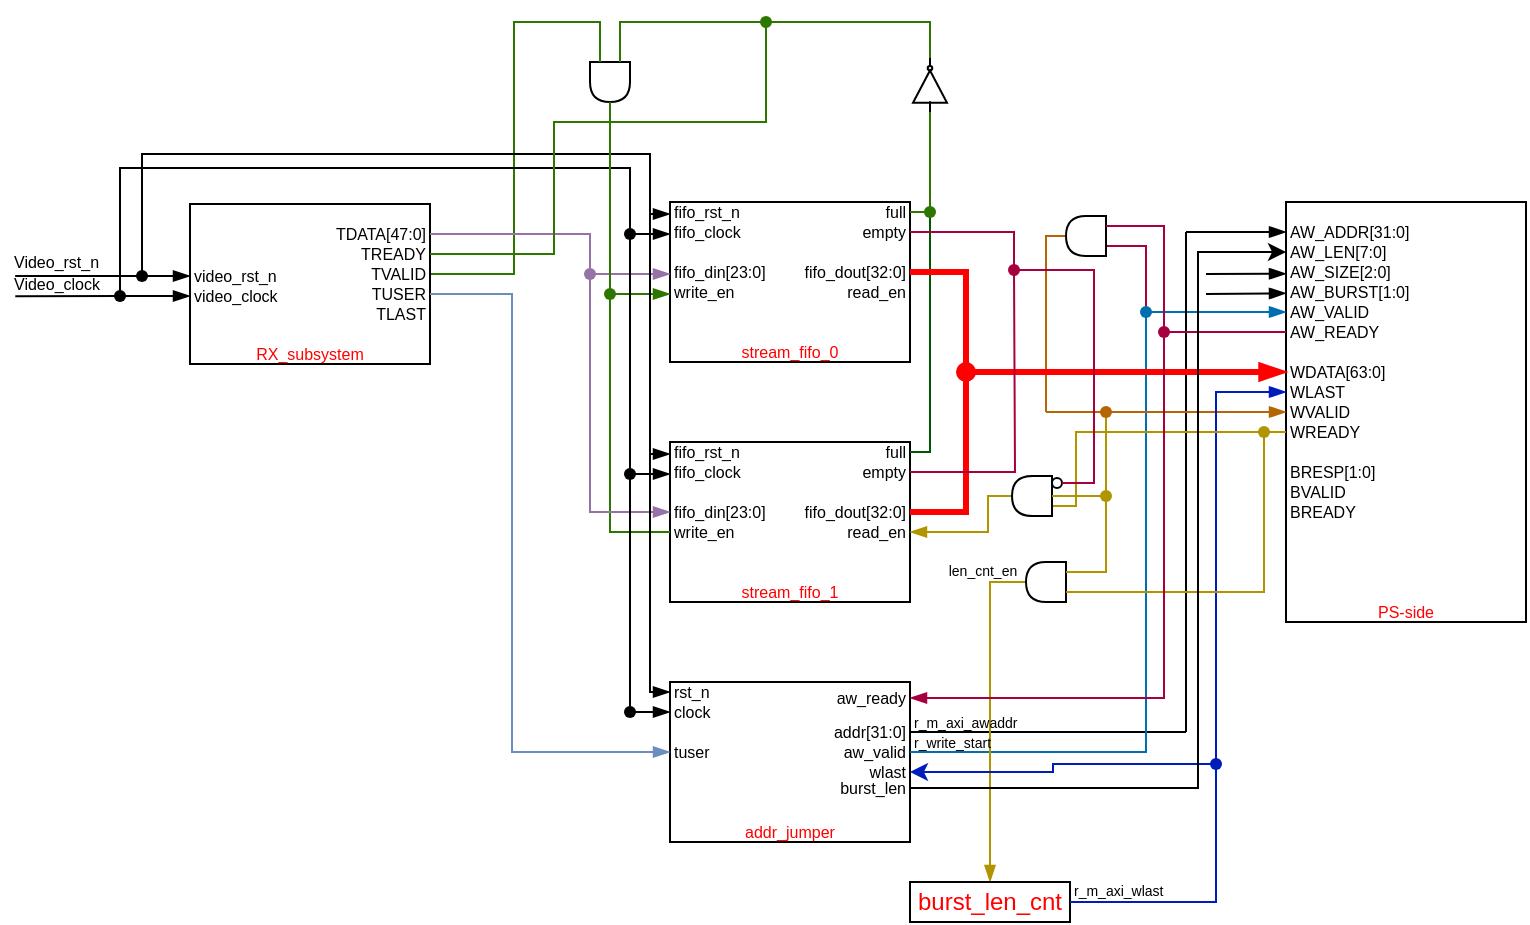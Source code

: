 <mxfile>
    <diagram name="Page-1" id="T_trgYmUdFwbFkKvSS2j">
        <mxGraphModel dx="503" dy="362" grid="1" gridSize="1" guides="1" tooltips="1" connect="1" arrows="1" fold="1" page="1" pageScale="1" pageWidth="1100" pageHeight="850" math="0" shadow="0">
            <root>
                <mxCell id="0"/>
                <mxCell id="1" parent="0"/>
                <mxCell id="fTM0DNvJYfySXZwp9rKw-4" value="" style="group;movable=1;resizable=1;rotatable=1;deletable=1;editable=1;locked=0;connectable=1;rounded=0;" parent="1" vertex="1" connectable="0">
                    <mxGeometry x="502" y="200" width="120" height="80" as="geometry"/>
                </mxCell>
                <mxCell id="fTM0DNvJYfySXZwp9rKw-5" value="" style="rounded=0;whiteSpace=wrap;html=1;points=[[0,0.25,0,0,0],[0,0.5,0,0,0],[0,0.75,0,0,0],[0.25,0,0,0,0],[0.25,1,0,0,0],[0.5,0,0,0,0],[0.5,1,0,0,0],[0.75,0,0,0,0],[0.75,1,0,0,0],[1,0,0,0,0],[1,0.25,0,0,0],[1,0.5,0,0,0],[1,0.75,0,0,0],[1,1,0,0,0]];movable=1;resizable=1;rotatable=1;deletable=1;editable=1;locked=0;connectable=1;" parent="fTM0DNvJYfySXZwp9rKw-4" vertex="1">
                    <mxGeometry width="120" height="80" as="geometry"/>
                </mxCell>
                <mxCell id="fTM0DNvJYfySXZwp9rKw-6" value="&lt;font style=&quot;font-size: 8px;&quot;&gt;fifo_din[23:0]&lt;/font&gt;" style="text;html=1;strokeColor=none;fillColor=none;align=left;verticalAlign=middle;whiteSpace=wrap;rounded=0;strokeWidth=0;fontSize=8;horizontal=1;movable=1;resizable=1;rotatable=1;deletable=1;editable=1;locked=0;connectable=1;" parent="fTM0DNvJYfySXZwp9rKw-4" vertex="1">
                    <mxGeometry y="30" width="60" height="10" as="geometry"/>
                </mxCell>
                <mxCell id="fTM0DNvJYfySXZwp9rKw-7" value="&lt;font style=&quot;font-size: 8px;&quot;&gt;write_en&lt;/font&gt;" style="text;html=1;strokeColor=none;fillColor=none;align=left;verticalAlign=middle;whiteSpace=wrap;rounded=0;strokeWidth=0;fontSize=8;horizontal=1;movable=1;resizable=1;rotatable=1;deletable=1;editable=1;locked=0;connectable=1;" parent="fTM0DNvJYfySXZwp9rKw-4" vertex="1">
                    <mxGeometry y="40" width="60" height="10" as="geometry"/>
                </mxCell>
                <mxCell id="fTM0DNvJYfySXZwp9rKw-8" value="&lt;font style=&quot;font-size: 8px;&quot;&gt;fifo_dout[32:0]&lt;/font&gt;" style="text;html=1;strokeColor=none;fillColor=none;align=right;verticalAlign=middle;whiteSpace=wrap;rounded=0;strokeWidth=0;fontSize=8;horizontal=1;movable=1;resizable=1;rotatable=1;deletable=1;editable=1;locked=0;connectable=1;" parent="fTM0DNvJYfySXZwp9rKw-4" vertex="1">
                    <mxGeometry x="60" y="30" width="60" height="10" as="geometry"/>
                </mxCell>
                <mxCell id="fTM0DNvJYfySXZwp9rKw-9" value="&lt;font style=&quot;font-size: 8px;&quot;&gt;full&lt;/font&gt;" style="text;html=1;strokeColor=none;fillColor=none;align=right;verticalAlign=middle;whiteSpace=wrap;rounded=0;strokeWidth=0;fontSize=8;horizontal=1;movable=1;resizable=1;rotatable=1;deletable=1;editable=1;locked=0;connectable=1;" parent="fTM0DNvJYfySXZwp9rKw-4" vertex="1">
                    <mxGeometry x="60" width="60" height="10" as="geometry"/>
                </mxCell>
                <mxCell id="fTM0DNvJYfySXZwp9rKw-10" value="&lt;font style=&quot;font-size: 8px;&quot;&gt;empty&lt;/font&gt;" style="text;html=1;strokeColor=none;fillColor=none;align=right;verticalAlign=middle;whiteSpace=wrap;rounded=0;strokeWidth=0;fontSize=8;horizontal=1;movable=1;resizable=1;rotatable=1;deletable=1;editable=1;locked=0;connectable=1;" parent="fTM0DNvJYfySXZwp9rKw-4" vertex="1">
                    <mxGeometry x="60" y="10" width="60" height="10" as="geometry"/>
                </mxCell>
                <mxCell id="fTM0DNvJYfySXZwp9rKw-11" value="&lt;font style=&quot;font-size: 8px;&quot;&gt;read_en&lt;/font&gt;" style="text;html=1;strokeColor=none;fillColor=none;align=right;verticalAlign=middle;whiteSpace=wrap;rounded=0;strokeWidth=0;fontSize=8;horizontal=1;movable=1;resizable=1;rotatable=1;deletable=1;editable=1;locked=0;connectable=1;" parent="fTM0DNvJYfySXZwp9rKw-4" vertex="1">
                    <mxGeometry x="60" y="40" width="60" height="10" as="geometry"/>
                </mxCell>
                <mxCell id="fTM0DNvJYfySXZwp9rKw-12" value="fifo_clock" style="text;html=1;strokeColor=none;fillColor=none;align=left;verticalAlign=middle;whiteSpace=wrap;rounded=0;strokeWidth=0;fontSize=8;horizontal=1;movable=1;resizable=1;rotatable=1;deletable=1;editable=1;locked=0;connectable=1;" parent="fTM0DNvJYfySXZwp9rKw-4" vertex="1">
                    <mxGeometry y="10" width="60" height="10" as="geometry"/>
                </mxCell>
                <mxCell id="fTM0DNvJYfySXZwp9rKw-13" value="fifo_rst_n" style="text;html=1;strokeColor=none;fillColor=none;align=left;verticalAlign=middle;whiteSpace=wrap;rounded=0;strokeWidth=0;fontSize=8;horizontal=1;movable=1;resizable=1;rotatable=1;deletable=1;editable=1;locked=0;connectable=1;" parent="fTM0DNvJYfySXZwp9rKw-4" vertex="1">
                    <mxGeometry width="60" height="10" as="geometry"/>
                </mxCell>
                <mxCell id="fTM0DNvJYfySXZwp9rKw-14" value="&lt;font color=&quot;#ff0000&quot;&gt;stream_fifo_0&lt;/font&gt;" style="text;html=1;strokeColor=none;fillColor=none;align=center;verticalAlign=middle;whiteSpace=wrap;rounded=0;fontSize=8;movable=1;resizable=1;rotatable=1;deletable=1;editable=1;locked=0;connectable=1;" parent="fTM0DNvJYfySXZwp9rKw-4" vertex="1">
                    <mxGeometry x="30" y="70" width="60" height="10" as="geometry"/>
                </mxCell>
                <mxCell id="fTM0DNvJYfySXZwp9rKw-15" value="" style="group;movable=1;resizable=1;rotatable=1;deletable=1;editable=1;locked=0;connectable=1;rounded=0;" parent="1" vertex="1" connectable="0">
                    <mxGeometry x="502" y="440" width="120" height="80" as="geometry"/>
                </mxCell>
                <mxCell id="fTM0DNvJYfySXZwp9rKw-16" value="" style="rounded=0;whiteSpace=wrap;html=1;movable=1;resizable=1;rotatable=1;deletable=1;editable=1;locked=0;connectable=1;" parent="fTM0DNvJYfySXZwp9rKw-15" vertex="1">
                    <mxGeometry width="120" height="80" as="geometry"/>
                </mxCell>
                <mxCell id="fTM0DNvJYfySXZwp9rKw-17" value="tuser" style="text;html=1;strokeColor=none;fillColor=none;align=left;verticalAlign=middle;whiteSpace=wrap;rounded=0;strokeWidth=0;fontSize=8;horizontal=1;movable=1;resizable=1;rotatable=1;deletable=1;editable=1;locked=0;connectable=1;" parent="fTM0DNvJYfySXZwp9rKw-15" vertex="1">
                    <mxGeometry y="30" width="60" height="10" as="geometry"/>
                </mxCell>
                <mxCell id="fTM0DNvJYfySXZwp9rKw-18" value="clock" style="text;html=1;strokeColor=none;fillColor=none;align=left;verticalAlign=middle;whiteSpace=wrap;rounded=0;strokeWidth=0;fontSize=8;horizontal=1;movable=1;resizable=1;rotatable=1;deletable=1;editable=1;locked=0;connectable=1;" parent="fTM0DNvJYfySXZwp9rKw-15" vertex="1">
                    <mxGeometry y="10" width="60" height="10" as="geometry"/>
                </mxCell>
                <mxCell id="fTM0DNvJYfySXZwp9rKw-19" value="rst_n" style="text;html=1;strokeColor=none;fillColor=none;align=left;verticalAlign=middle;whiteSpace=wrap;rounded=0;strokeWidth=0;fontSize=8;horizontal=1;movable=1;resizable=1;rotatable=1;deletable=1;editable=1;locked=0;connectable=1;" parent="fTM0DNvJYfySXZwp9rKw-15" vertex="1">
                    <mxGeometry width="60" height="10" as="geometry"/>
                </mxCell>
                <mxCell id="fTM0DNvJYfySXZwp9rKw-20" value="wlast" style="text;html=1;strokeColor=none;fillColor=none;align=right;verticalAlign=middle;whiteSpace=wrap;rounded=0;strokeWidth=0;fontSize=8;horizontal=1;movable=1;resizable=1;rotatable=1;deletable=1;editable=1;locked=0;connectable=1;" parent="fTM0DNvJYfySXZwp9rKw-15" vertex="1">
                    <mxGeometry x="60" y="40" width="60" height="10" as="geometry"/>
                </mxCell>
                <mxCell id="fTM0DNvJYfySXZwp9rKw-21" value="aw_valid" style="text;html=1;strokeColor=none;fillColor=none;align=right;verticalAlign=middle;whiteSpace=wrap;rounded=0;strokeWidth=0;fontSize=8;horizontal=1;movable=1;resizable=1;rotatable=1;deletable=1;editable=1;locked=0;connectable=1;" parent="fTM0DNvJYfySXZwp9rKw-15" vertex="1">
                    <mxGeometry x="60" y="30" width="60" height="10" as="geometry"/>
                </mxCell>
                <mxCell id="fTM0DNvJYfySXZwp9rKw-22" value="addr[31:0]" style="text;html=1;strokeColor=none;fillColor=none;align=right;verticalAlign=middle;whiteSpace=wrap;rounded=0;strokeWidth=0;fontSize=8;horizontal=1;movable=1;resizable=1;rotatable=1;deletable=1;editable=1;locked=0;connectable=1;" parent="fTM0DNvJYfySXZwp9rKw-15" vertex="1">
                    <mxGeometry x="60" y="20" width="60" height="10" as="geometry"/>
                </mxCell>
                <mxCell id="fTM0DNvJYfySXZwp9rKw-23" value="&lt;font color=&quot;#ff0000&quot;&gt;addr_jumper&lt;/font&gt;" style="text;html=1;strokeColor=none;fillColor=none;align=center;verticalAlign=middle;whiteSpace=wrap;rounded=0;fontSize=8;movable=1;resizable=1;rotatable=1;deletable=1;editable=1;locked=0;connectable=1;" parent="fTM0DNvJYfySXZwp9rKw-15" vertex="1">
                    <mxGeometry x="30" y="70" width="60" height="10" as="geometry"/>
                </mxCell>
                <mxCell id="38" value="aw_ready" style="text;html=1;strokeColor=none;fillColor=none;align=right;verticalAlign=middle;whiteSpace=wrap;rounded=0;strokeWidth=0;fontSize=8;horizontal=1;movable=1;resizable=1;rotatable=1;deletable=1;editable=1;locked=0;connectable=1;" parent="fTM0DNvJYfySXZwp9rKw-15" vertex="1">
                    <mxGeometry x="60" y="3" width="60" height="10" as="geometry"/>
                </mxCell>
                <mxCell id="58" value="burst_len" style="text;html=1;strokeColor=none;fillColor=none;align=right;verticalAlign=middle;whiteSpace=wrap;rounded=0;strokeWidth=0;fontSize=8;horizontal=1;movable=1;resizable=1;rotatable=1;deletable=1;editable=1;locked=0;connectable=1;" vertex="1" parent="fTM0DNvJYfySXZwp9rKw-15">
                    <mxGeometry x="60" y="48" width="60" height="10" as="geometry"/>
                </mxCell>
                <mxCell id="fTM0DNvJYfySXZwp9rKw-24" value="" style="group;movable=1;resizable=1;rotatable=1;deletable=1;editable=1;locked=0;connectable=1;rounded=0;" parent="1" vertex="1" connectable="0">
                    <mxGeometry x="502" y="320" width="120" height="80" as="geometry"/>
                </mxCell>
                <mxCell id="fTM0DNvJYfySXZwp9rKw-25" value="" style="rounded=0;whiteSpace=wrap;html=1;points=[[0,0.25,0,0,0],[0,0.5,0,0,0],[0,0.75,0,0,0],[0.25,0,0,0,0],[0.25,1,0,0,0],[0.5,0,0,0,0],[0.5,1,0,0,0],[0.75,0,0,0,0],[0.75,1,0,0,0],[1,0,0,0,0],[1,0.25,0,0,0],[1,0.5,0,0,0],[1,0.75,0,0,0],[1,1,0,0,0]];movable=1;resizable=1;rotatable=1;deletable=1;editable=1;locked=0;connectable=1;" parent="fTM0DNvJYfySXZwp9rKw-24" vertex="1">
                    <mxGeometry width="120" height="80" as="geometry"/>
                </mxCell>
                <mxCell id="fTM0DNvJYfySXZwp9rKw-26" value="&lt;font style=&quot;font-size: 8px;&quot;&gt;fifo_din[23:0]&lt;/font&gt;" style="text;html=1;strokeColor=none;fillColor=none;align=left;verticalAlign=middle;whiteSpace=wrap;rounded=0;strokeWidth=0;fontSize=8;horizontal=1;movable=1;resizable=1;rotatable=1;deletable=1;editable=1;locked=0;connectable=1;" parent="fTM0DNvJYfySXZwp9rKw-24" vertex="1">
                    <mxGeometry y="30" width="60" height="10" as="geometry"/>
                </mxCell>
                <mxCell id="fTM0DNvJYfySXZwp9rKw-27" value="&lt;font style=&quot;font-size: 8px;&quot;&gt;write_en&lt;/font&gt;" style="text;html=1;strokeColor=none;fillColor=none;align=left;verticalAlign=middle;whiteSpace=wrap;rounded=0;strokeWidth=0;fontSize=8;horizontal=1;movable=1;resizable=1;rotatable=1;deletable=1;editable=1;locked=0;connectable=1;" parent="fTM0DNvJYfySXZwp9rKw-24" vertex="1">
                    <mxGeometry y="40" width="60" height="10" as="geometry"/>
                </mxCell>
                <mxCell id="fTM0DNvJYfySXZwp9rKw-28" value="&lt;font style=&quot;font-size: 8px;&quot;&gt;fifo_dout[32:0]&lt;/font&gt;" style="text;html=1;strokeColor=none;fillColor=none;align=right;verticalAlign=middle;whiteSpace=wrap;rounded=0;strokeWidth=0;fontSize=8;horizontal=1;movable=1;resizable=1;rotatable=1;deletable=1;editable=1;locked=0;connectable=1;" parent="fTM0DNvJYfySXZwp9rKw-24" vertex="1">
                    <mxGeometry x="60" y="30" width="60" height="10" as="geometry"/>
                </mxCell>
                <mxCell id="fTM0DNvJYfySXZwp9rKw-29" value="&lt;font style=&quot;font-size: 8px;&quot;&gt;full&lt;/font&gt;" style="text;html=1;strokeColor=none;fillColor=none;align=right;verticalAlign=middle;whiteSpace=wrap;rounded=0;strokeWidth=0;fontSize=8;horizontal=1;movable=1;resizable=1;rotatable=1;deletable=1;editable=1;locked=0;connectable=1;" parent="fTM0DNvJYfySXZwp9rKw-24" vertex="1">
                    <mxGeometry x="60" width="60" height="10" as="geometry"/>
                </mxCell>
                <mxCell id="fTM0DNvJYfySXZwp9rKw-30" value="&lt;font style=&quot;font-size: 8px;&quot;&gt;empty&lt;/font&gt;" style="text;html=1;strokeColor=none;fillColor=none;align=right;verticalAlign=middle;whiteSpace=wrap;rounded=0;strokeWidth=0;fontSize=8;horizontal=1;movable=1;resizable=1;rotatable=1;deletable=1;editable=1;locked=0;connectable=1;" parent="fTM0DNvJYfySXZwp9rKw-24" vertex="1">
                    <mxGeometry x="60" y="10" width="60" height="10" as="geometry"/>
                </mxCell>
                <mxCell id="fTM0DNvJYfySXZwp9rKw-31" value="&lt;font style=&quot;font-size: 8px;&quot;&gt;read_en&lt;/font&gt;" style="text;html=1;strokeColor=none;fillColor=none;align=right;verticalAlign=middle;whiteSpace=wrap;rounded=0;strokeWidth=0;fontSize=8;horizontal=1;movable=1;resizable=1;rotatable=1;deletable=1;editable=1;locked=0;connectable=1;" parent="fTM0DNvJYfySXZwp9rKw-24" vertex="1">
                    <mxGeometry x="60" y="40" width="60" height="10" as="geometry"/>
                </mxCell>
                <mxCell id="fTM0DNvJYfySXZwp9rKw-32" value="fifo_clock" style="text;html=1;strokeColor=none;fillColor=none;align=left;verticalAlign=middle;whiteSpace=wrap;rounded=0;strokeWidth=0;fontSize=8;horizontal=1;movable=1;resizable=1;rotatable=1;deletable=1;editable=1;locked=0;connectable=1;" parent="fTM0DNvJYfySXZwp9rKw-24" vertex="1">
                    <mxGeometry y="10" width="60" height="10" as="geometry"/>
                </mxCell>
                <mxCell id="fTM0DNvJYfySXZwp9rKw-33" value="fifo_rst_n" style="text;html=1;strokeColor=none;fillColor=none;align=left;verticalAlign=middle;whiteSpace=wrap;rounded=0;strokeWidth=0;fontSize=8;horizontal=1;movable=1;resizable=1;rotatable=1;deletable=1;editable=1;locked=0;connectable=1;" parent="fTM0DNvJYfySXZwp9rKw-24" vertex="1">
                    <mxGeometry width="60" height="10" as="geometry"/>
                </mxCell>
                <mxCell id="fTM0DNvJYfySXZwp9rKw-34" value="&lt;font color=&quot;#ff0000&quot;&gt;stream_fifo_1&lt;/font&gt;" style="text;html=1;strokeColor=none;fillColor=none;align=center;verticalAlign=middle;whiteSpace=wrap;rounded=0;fontSize=8;movable=1;resizable=1;rotatable=1;deletable=1;editable=1;locked=0;connectable=1;" parent="fTM0DNvJYfySXZwp9rKw-24" vertex="1">
                    <mxGeometry x="30" y="70" width="60" height="10" as="geometry"/>
                </mxCell>
                <mxCell id="fTM0DNvJYfySXZwp9rKw-61" value="" style="endArrow=blockThin;html=1;rounded=0;endFill=1;movable=1;resizable=1;rotatable=1;deletable=1;editable=1;locked=0;connectable=1;jumpStyle=none;exitX=0.043;exitY=0.102;exitDx=0;exitDy=0;exitPerimeter=0;" parent="1" source="25" edge="1">
                    <mxGeometry width="50" height="50" relative="1" as="geometry">
                        <mxPoint x="162" y="237" as="sourcePoint"/>
                        <mxPoint x="262" y="237" as="targetPoint"/>
                    </mxGeometry>
                </mxCell>
                <mxCell id="fTM0DNvJYfySXZwp9rKw-62" value="" style="endArrow=blockThin;html=1;rounded=0;endFill=1;movable=1;resizable=1;rotatable=1;deletable=1;editable=1;locked=0;connectable=1;jumpStyle=none;" parent="1" source="fTM0DNvJYfySXZwp9rKw-103" edge="1">
                    <mxGeometry width="50" height="50" relative="1" as="geometry">
                        <mxPoint x="162" y="247" as="sourcePoint"/>
                        <mxPoint x="262" y="247" as="targetPoint"/>
                    </mxGeometry>
                </mxCell>
                <mxCell id="fTM0DNvJYfySXZwp9rKw-67" value="Video_rst_n" style="text;html=1;strokeColor=none;fillColor=none;align=left;verticalAlign=middle;whiteSpace=wrap;rounded=0;strokeWidth=0;fontSize=8;horizontal=1;movable=1;resizable=1;rotatable=1;deletable=1;editable=1;locked=0;connectable=1;container=0;" parent="1" vertex="1">
                    <mxGeometry x="172" y="225" width="60" height="10" as="geometry"/>
                </mxCell>
                <mxCell id="fTM0DNvJYfySXZwp9rKw-79" value="" style="endArrow=none;html=1;rounded=0;endFill=0;movable=1;resizable=1;rotatable=1;deletable=1;editable=1;locked=0;connectable=1;jumpStyle=none;startArrow=blockThin;startFill=1;" parent="1" edge="1">
                    <mxGeometry width="50" height="50" relative="1" as="geometry">
                        <mxPoint x="502" y="336" as="sourcePoint"/>
                        <mxPoint x="482" y="336" as="targetPoint"/>
                    </mxGeometry>
                </mxCell>
                <mxCell id="fTM0DNvJYfySXZwp9rKw-80" value="" style="endArrow=none;html=1;rounded=0;endFill=0;movable=1;resizable=1;rotatable=1;deletable=1;editable=1;locked=0;connectable=1;jumpStyle=none;startArrow=blockThin;startFill=1;" parent="1" edge="1">
                    <mxGeometry width="50" height="50" relative="1" as="geometry">
                        <mxPoint x="502" y="326" as="sourcePoint"/>
                        <mxPoint x="492" y="326" as="targetPoint"/>
                    </mxGeometry>
                </mxCell>
                <mxCell id="fTM0DNvJYfySXZwp9rKw-81" value="" style="endArrow=none;html=1;rounded=0;endFill=0;movable=1;resizable=1;rotatable=1;deletable=1;editable=1;locked=0;connectable=1;jumpStyle=none;startArrow=blockThin;startFill=1;" parent="1" edge="1">
                    <mxGeometry width="50" height="50" relative="1" as="geometry">
                        <mxPoint x="502" y="216" as="sourcePoint"/>
                        <mxPoint x="482" y="216" as="targetPoint"/>
                    </mxGeometry>
                </mxCell>
                <mxCell id="fTM0DNvJYfySXZwp9rKw-82" value="" style="endArrow=none;html=1;rounded=0;endFill=0;movable=1;resizable=1;rotatable=1;deletable=1;editable=1;locked=0;connectable=1;jumpStyle=none;startArrow=blockThin;startFill=1;" parent="1" edge="1">
                    <mxGeometry width="50" height="50" relative="1" as="geometry">
                        <mxPoint x="502" y="206" as="sourcePoint"/>
                        <mxPoint x="492" y="206" as="targetPoint"/>
                    </mxGeometry>
                </mxCell>
                <mxCell id="fTM0DNvJYfySXZwp9rKw-85" value="" style="endArrow=none;html=1;rounded=0;endFill=0;fillColor=#e1d5e7;strokeColor=#9673a6;startArrow=blockThin;startFill=1;movable=1;resizable=1;rotatable=1;deletable=1;editable=1;locked=0;connectable=1;jumpStyle=none;" parent="1" edge="1">
                    <mxGeometry width="50" height="50" relative="1" as="geometry">
                        <mxPoint x="502" y="236" as="sourcePoint"/>
                        <mxPoint x="462" y="236" as="targetPoint"/>
                    </mxGeometry>
                </mxCell>
                <mxCell id="fTM0DNvJYfySXZwp9rKw-99" value="" style="endArrow=none;html=1;rounded=0;endFill=0;fillColor=#60a917;strokeColor=#2D7600;movable=1;resizable=1;rotatable=1;deletable=1;editable=1;locked=0;connectable=1;jumpStyle=none;" parent="1" edge="1">
                    <mxGeometry width="50" height="50" relative="1" as="geometry">
                        <mxPoint x="632" y="205" as="sourcePoint"/>
                        <mxPoint x="622" y="205" as="targetPoint"/>
                    </mxGeometry>
                </mxCell>
                <mxCell id="fTM0DNvJYfySXZwp9rKw-101" value="" style="endArrow=none;html=1;rounded=0;endFill=0;fillColor=#60a917;strokeColor=#2D7600;startArrow=blockThin;startFill=1;movable=1;resizable=1;rotatable=1;deletable=1;editable=1;locked=0;connectable=1;jumpStyle=none;" parent="1" edge="1">
                    <mxGeometry width="50" height="50" relative="1" as="geometry">
                        <mxPoint x="502" y="246" as="sourcePoint"/>
                        <mxPoint x="472" y="246" as="targetPoint"/>
                    </mxGeometry>
                </mxCell>
                <mxCell id="fTM0DNvJYfySXZwp9rKw-106" value="" style="shape=waypoint;sketch=0;fillStyle=solid;size=6;pointerEvents=1;points=[];fillColor=none;resizable=1;rotatable=1;perimeter=centerPerimeter;snapToPoint=1;movable=1;deletable=1;editable=1;locked=0;connectable=1;" parent="1" vertex="1">
                    <mxGeometry x="472" y="206" width="20" height="20" as="geometry"/>
                </mxCell>
                <mxCell id="DFjxJVPFyk8L71EdaPLH-10" style="edgeStyle=orthogonalEdgeStyle;rounded=0;orthogonalLoop=1;jettySize=auto;html=1;endArrow=blockThin;endFill=1;entryX=0;entryY=0.5;entryDx=0;entryDy=0;movable=1;resizable=1;rotatable=1;deletable=1;editable=1;locked=0;connectable=1;jumpStyle=none;" parent="1" source="gBf5a1rEPs-FKC83FTHr-9" target="fTM0DNvJYfySXZwp9rKw-18" edge="1">
                    <mxGeometry relative="1" as="geometry">
                        <mxPoint x="482" y="455" as="targetPoint"/>
                        <Array as="points">
                            <mxPoint x="482" y="455"/>
                        </Array>
                    </mxGeometry>
                </mxCell>
                <mxCell id="fTM0DNvJYfySXZwp9rKw-108" value="" style="shape=waypoint;sketch=0;fillStyle=solid;size=6;pointerEvents=1;points=[];fillColor=none;resizable=1;rotatable=1;perimeter=centerPerimeter;snapToPoint=1;movable=1;deletable=1;editable=1;locked=0;connectable=1;" parent="1" vertex="1">
                    <mxGeometry x="472" y="326" width="20" height="20" as="geometry"/>
                </mxCell>
                <mxCell id="rp5CnQPVf0M-Nyt8Gne1-4" style="edgeStyle=orthogonalEdgeStyle;rounded=0;orthogonalLoop=1;jettySize=auto;html=1;entryX=1;entryY=0.5;entryDx=0;entryDy=0;endArrow=none;endFill=0;fillColor=#008a00;strokeColor=#005700;movable=1;resizable=1;rotatable=1;deletable=1;editable=1;locked=0;connectable=1;jumpStyle=none;" parent="1" source="fTM0DNvJYfySXZwp9rKw-109" target="fTM0DNvJYfySXZwp9rKw-29" edge="1">
                    <mxGeometry relative="1" as="geometry">
                        <mxPoint x="632" y="327.4" as="targetPoint"/>
                        <Array as="points">
                            <mxPoint x="632" y="325"/>
                        </Array>
                    </mxGeometry>
                </mxCell>
                <mxCell id="fTM0DNvJYfySXZwp9rKw-109" value="" style="shape=waypoint;sketch=0;fillStyle=solid;size=6;pointerEvents=1;points=[];fillColor=#60a917;resizable=1;rotatable=1;perimeter=centerPerimeter;snapToPoint=1;fontColor=#ffffff;strokeColor=#2D7600;movable=1;deletable=1;editable=1;locked=0;connectable=1;" parent="1" vertex="1">
                    <mxGeometry x="622" y="195" width="20" height="20" as="geometry"/>
                </mxCell>
                <mxCell id="DFjxJVPFyk8L71EdaPLH-17" style="edgeStyle=orthogonalEdgeStyle;rounded=0;orthogonalLoop=1;jettySize=auto;html=1;entryX=0;entryY=0.5;entryDx=0;entryDy=0;fillColor=#60a917;strokeColor=#2D7600;endArrow=none;endFill=0;movable=1;resizable=1;rotatable=1;deletable=1;editable=1;locked=0;connectable=1;jumpStyle=none;" parent="1" source="fTM0DNvJYfySXZwp9rKw-110" target="fTM0DNvJYfySXZwp9rKw-27" edge="1">
                    <mxGeometry relative="1" as="geometry">
                        <Array as="points">
                            <mxPoint x="472" y="365"/>
                        </Array>
                    </mxGeometry>
                </mxCell>
                <mxCell id="fTM0DNvJYfySXZwp9rKw-110" value="" style="shape=waypoint;sketch=0;fillStyle=solid;size=6;pointerEvents=1;points=[];fillColor=#60a917;resizable=1;rotatable=1;perimeter=centerPerimeter;snapToPoint=1;fontColor=#ffffff;strokeColor=#2D7600;movable=1;deletable=1;editable=1;locked=0;connectable=1;" parent="1" vertex="1">
                    <mxGeometry x="462" y="236" width="20" height="20" as="geometry"/>
                </mxCell>
                <mxCell id="DFjxJVPFyk8L71EdaPLH-19" style="edgeStyle=orthogonalEdgeStyle;rounded=0;orthogonalLoop=1;jettySize=auto;html=1;entryX=0;entryY=0.5;entryDx=0;entryDy=0;fillColor=#e1d5e7;strokeColor=#9673a6;endArrow=blockThin;endFill=1;movable=1;resizable=1;rotatable=1;deletable=1;editable=1;locked=0;connectable=1;jumpStyle=none;" parent="1" source="fTM0DNvJYfySXZwp9rKw-111" target="fTM0DNvJYfySXZwp9rKw-26" edge="1">
                    <mxGeometry relative="1" as="geometry">
                        <mxPoint x="463" y="351" as="targetPoint"/>
                        <Array as="points">
                            <mxPoint x="462" y="355"/>
                        </Array>
                    </mxGeometry>
                </mxCell>
                <mxCell id="fTM0DNvJYfySXZwp9rKw-111" value="" style="shape=waypoint;sketch=0;fillStyle=solid;size=6;pointerEvents=1;points=[];fillColor=#e1d5e7;resizable=1;rotatable=1;perimeter=centerPerimeter;snapToPoint=1;strokeColor=#9673a6;movable=1;deletable=1;editable=1;locked=0;connectable=1;" parent="1" vertex="1">
                    <mxGeometry x="452" y="226" width="20" height="20" as="geometry"/>
                </mxCell>
                <mxCell id="fTM0DNvJYfySXZwp9rKw-112" value="" style="group;movable=1;resizable=1;rotatable=1;deletable=1;editable=1;locked=0;connectable=1;" parent="1" vertex="1" connectable="0">
                    <mxGeometry x="810" y="200" width="120" height="210" as="geometry"/>
                </mxCell>
                <mxCell id="fTM0DNvJYfySXZwp9rKw-113" value="" style="rounded=0;whiteSpace=wrap;html=1;movable=1;resizable=1;rotatable=1;deletable=1;editable=1;locked=0;connectable=1;container=0;" parent="fTM0DNvJYfySXZwp9rKw-112" vertex="1">
                    <mxGeometry width="120" height="210" as="geometry"/>
                </mxCell>
                <mxCell id="fTM0DNvJYfySXZwp9rKw-114" value="&lt;font color=&quot;#ff0000&quot;&gt;PS-side&lt;/font&gt;" style="text;html=1;strokeColor=none;fillColor=none;align=center;verticalAlign=middle;whiteSpace=wrap;rounded=0;fontSize=8;movable=1;resizable=1;rotatable=1;deletable=1;editable=1;locked=0;connectable=1;container=0;" parent="fTM0DNvJYfySXZwp9rKw-112" vertex="1">
                    <mxGeometry x="30" y="200" width="60" height="10" as="geometry"/>
                </mxCell>
                <mxCell id="fTM0DNvJYfySXZwp9rKw-115" value="&lt;font style=&quot;font-size: 8px;&quot;&gt;AW_ADDR[31:0]&lt;/font&gt;" style="text;html=1;strokeColor=none;fillColor=none;align=left;verticalAlign=middle;whiteSpace=wrap;rounded=0;strokeWidth=0;fontSize=8;horizontal=1;movable=1;resizable=1;rotatable=1;deletable=1;editable=1;locked=0;connectable=1;container=0;" parent="fTM0DNvJYfySXZwp9rKw-112" vertex="1">
                    <mxGeometry y="10" width="60" height="10" as="geometry"/>
                </mxCell>
                <mxCell id="fTM0DNvJYfySXZwp9rKw-116" value="&lt;font style=&quot;font-size: 8px;&quot;&gt;AW_LEN[7:0]&lt;/font&gt;" style="text;html=1;strokeColor=none;fillColor=none;align=left;verticalAlign=middle;whiteSpace=wrap;rounded=0;strokeWidth=0;fontSize=8;horizontal=1;movable=1;resizable=1;rotatable=1;deletable=1;editable=1;locked=0;connectable=1;container=0;" parent="fTM0DNvJYfySXZwp9rKw-112" vertex="1">
                    <mxGeometry y="20" width="60" height="10" as="geometry"/>
                </mxCell>
                <mxCell id="fTM0DNvJYfySXZwp9rKw-117" value="&lt;font style=&quot;font-size: 8px;&quot;&gt;AW_SIZE[2:0]&lt;/font&gt;" style="text;html=1;strokeColor=none;fillColor=none;align=left;verticalAlign=middle;whiteSpace=wrap;rounded=0;strokeWidth=0;fontSize=8;horizontal=1;movable=1;resizable=1;rotatable=1;deletable=1;editable=1;locked=0;connectable=1;container=0;" parent="fTM0DNvJYfySXZwp9rKw-112" vertex="1">
                    <mxGeometry y="30" width="60" height="10" as="geometry"/>
                </mxCell>
                <mxCell id="fTM0DNvJYfySXZwp9rKw-118" value="&lt;font style=&quot;font-size: 8px;&quot;&gt;AW_BURST[1:0]&lt;/font&gt;" style="text;html=1;strokeColor=none;fillColor=none;align=left;verticalAlign=middle;whiteSpace=wrap;rounded=0;strokeWidth=0;fontSize=8;horizontal=1;movable=1;resizable=1;rotatable=1;deletable=1;editable=1;locked=0;connectable=1;container=0;" parent="fTM0DNvJYfySXZwp9rKw-112" vertex="1">
                    <mxGeometry y="40" width="60" height="10" as="geometry"/>
                </mxCell>
                <mxCell id="fTM0DNvJYfySXZwp9rKw-119" value="&lt;font style=&quot;font-size: 8px;&quot;&gt;AW_VALID&lt;/font&gt;" style="text;html=1;strokeColor=none;fillColor=none;align=left;verticalAlign=middle;whiteSpace=wrap;rounded=0;strokeWidth=0;fontSize=8;horizontal=1;movable=1;resizable=1;rotatable=1;deletable=1;editable=1;locked=0;connectable=1;container=0;" parent="fTM0DNvJYfySXZwp9rKw-112" vertex="1">
                    <mxGeometry y="50" width="60" height="10" as="geometry"/>
                </mxCell>
                <mxCell id="fTM0DNvJYfySXZwp9rKw-120" value="&lt;font style=&quot;font-size: 8px;&quot;&gt;AW_READY&lt;/font&gt;" style="text;html=1;strokeColor=none;fillColor=none;align=left;verticalAlign=middle;whiteSpace=wrap;rounded=0;strokeWidth=0;fontSize=8;horizontal=1;movable=1;resizable=1;rotatable=1;deletable=1;editable=1;locked=0;connectable=1;container=0;" parent="fTM0DNvJYfySXZwp9rKw-112" vertex="1">
                    <mxGeometry y="60" width="60" height="10" as="geometry"/>
                </mxCell>
                <mxCell id="fTM0DNvJYfySXZwp9rKw-121" value="&lt;font style=&quot;font-size: 8px;&quot;&gt;WDATA[63:0]&lt;/font&gt;" style="text;html=1;strokeColor=none;fillColor=none;align=left;verticalAlign=middle;whiteSpace=wrap;rounded=0;strokeWidth=0;fontSize=8;horizontal=1;movable=1;resizable=1;rotatable=1;deletable=1;editable=1;locked=0;connectable=1;container=0;" parent="fTM0DNvJYfySXZwp9rKw-112" vertex="1">
                    <mxGeometry y="80" width="60" height="10" as="geometry"/>
                </mxCell>
                <mxCell id="fTM0DNvJYfySXZwp9rKw-122" value="&lt;font style=&quot;font-size: 8px;&quot;&gt;WLAST&lt;/font&gt;" style="text;html=1;strokeColor=none;fillColor=none;align=left;verticalAlign=middle;whiteSpace=wrap;rounded=0;strokeWidth=0;fontSize=8;horizontal=1;movable=1;resizable=1;rotatable=1;deletable=1;editable=1;locked=0;connectable=1;container=0;" parent="fTM0DNvJYfySXZwp9rKw-112" vertex="1">
                    <mxGeometry y="90" width="60" height="10" as="geometry"/>
                </mxCell>
                <mxCell id="fTM0DNvJYfySXZwp9rKw-123" value="&lt;font style=&quot;font-size: 8px;&quot;&gt;WVALID&lt;/font&gt;" style="text;html=1;strokeColor=none;fillColor=none;align=left;verticalAlign=middle;whiteSpace=wrap;rounded=0;strokeWidth=0;fontSize=8;horizontal=1;movable=1;resizable=1;rotatable=1;deletable=1;editable=1;locked=0;connectable=1;container=0;" parent="fTM0DNvJYfySXZwp9rKw-112" vertex="1">
                    <mxGeometry y="100" width="60" height="10" as="geometry"/>
                </mxCell>
                <mxCell id="fTM0DNvJYfySXZwp9rKw-124" value="&lt;font style=&quot;font-size: 8px;&quot;&gt;WREADY&lt;/font&gt;" style="text;html=1;strokeColor=none;fillColor=none;align=left;verticalAlign=middle;whiteSpace=wrap;rounded=0;strokeWidth=0;fontSize=8;horizontal=1;movable=1;resizable=1;rotatable=1;deletable=1;editable=1;locked=0;connectable=1;container=0;" parent="fTM0DNvJYfySXZwp9rKw-112" vertex="1">
                    <mxGeometry y="110" width="60" height="10" as="geometry"/>
                </mxCell>
                <mxCell id="fTM0DNvJYfySXZwp9rKw-125" value="&lt;font style=&quot;font-size: 8px;&quot;&gt;BRESP[1:0]&lt;/font&gt;" style="text;html=1;strokeColor=none;fillColor=none;align=left;verticalAlign=middle;whiteSpace=wrap;rounded=0;strokeWidth=0;fontSize=8;horizontal=1;movable=1;resizable=1;rotatable=1;deletable=1;editable=1;locked=0;connectable=1;container=0;" parent="fTM0DNvJYfySXZwp9rKw-112" vertex="1">
                    <mxGeometry y="130" width="60" height="10" as="geometry"/>
                </mxCell>
                <mxCell id="fTM0DNvJYfySXZwp9rKw-126" value="&lt;font style=&quot;font-size: 8px;&quot;&gt;BVALID&lt;/font&gt;" style="text;html=1;strokeColor=none;fillColor=none;align=left;verticalAlign=middle;whiteSpace=wrap;rounded=0;strokeWidth=0;fontSize=8;horizontal=1;movable=1;resizable=1;rotatable=1;deletable=1;editable=1;locked=0;connectable=1;container=0;" parent="fTM0DNvJYfySXZwp9rKw-112" vertex="1">
                    <mxGeometry y="140" width="60" height="10" as="geometry"/>
                </mxCell>
                <mxCell id="fTM0DNvJYfySXZwp9rKw-127" value="&lt;font style=&quot;font-size: 8px;&quot;&gt;BREADY&lt;/font&gt;" style="text;html=1;strokeColor=none;fillColor=none;align=left;verticalAlign=middle;whiteSpace=wrap;rounded=0;strokeWidth=0;fontSize=8;horizontal=1;movable=1;resizable=1;rotatable=1;deletable=1;editable=1;locked=0;connectable=1;container=0;" parent="fTM0DNvJYfySXZwp9rKw-112" vertex="1">
                    <mxGeometry y="150" width="60" height="10" as="geometry"/>
                </mxCell>
                <mxCell id="fTM0DNvJYfySXZwp9rKw-128" value="" style="endArrow=none;html=1;rounded=0;endFill=0;movable=1;resizable=1;rotatable=1;deletable=1;editable=1;locked=0;connectable=1;jumpStyle=none;" parent="1" edge="1">
                    <mxGeometry width="50" height="50" relative="1" as="geometry">
                        <mxPoint x="760" y="465" as="sourcePoint"/>
                        <mxPoint x="622" y="465" as="targetPoint"/>
                    </mxGeometry>
                </mxCell>
                <mxCell id="fTM0DNvJYfySXZwp9rKw-129" value="" style="endArrow=blockThin;html=1;rounded=0;endFill=1;movable=1;resizable=1;rotatable=1;deletable=1;editable=1;locked=0;connectable=1;jumpStyle=none;" parent="1" edge="1">
                    <mxGeometry width="50" height="50" relative="1" as="geometry">
                        <mxPoint x="760" y="215" as="sourcePoint"/>
                        <mxPoint x="810" y="215" as="targetPoint"/>
                    </mxGeometry>
                </mxCell>
                <mxCell id="fTM0DNvJYfySXZwp9rKw-131" value="" style="endArrow=blockThin;html=1;rounded=0;endFill=1;movable=1;resizable=1;rotatable=1;deletable=1;editable=1;locked=0;connectable=1;jumpStyle=none;" parent="1" edge="1">
                    <mxGeometry width="50" height="50" relative="1" as="geometry">
                        <mxPoint x="770" y="236" as="sourcePoint"/>
                        <mxPoint x="810" y="235.84" as="targetPoint"/>
                    </mxGeometry>
                </mxCell>
                <mxCell id="fTM0DNvJYfySXZwp9rKw-132" value="" style="endArrow=blockThin;html=1;rounded=0;endFill=1;movable=1;resizable=1;rotatable=1;deletable=1;editable=1;locked=0;connectable=1;jumpStyle=none;" parent="1" edge="1">
                    <mxGeometry width="50" height="50" relative="1" as="geometry">
                        <mxPoint x="770" y="246" as="sourcePoint"/>
                        <mxPoint x="810" y="245.68" as="targetPoint"/>
                    </mxGeometry>
                </mxCell>
                <mxCell id="fTM0DNvJYfySXZwp9rKw-135" value="" style="endArrow=none;html=1;rounded=0;endFill=0;movable=1;resizable=1;rotatable=1;deletable=1;editable=1;locked=0;connectable=1;fillColor=#1ba1e2;strokeColor=#006EAF;startArrow=blockThin;startFill=1;jumpStyle=none;" parent="1" edge="1">
                    <mxGeometry width="50" height="50" relative="1" as="geometry">
                        <mxPoint x="810" y="255" as="sourcePoint"/>
                        <mxPoint x="740" y="255" as="targetPoint"/>
                    </mxGeometry>
                </mxCell>
                <mxCell id="fTM0DNvJYfySXZwp9rKw-136" value="" style="group;movable=1;resizable=1;rotatable=1;deletable=1;editable=1;locked=0;connectable=1;" parent="1" vertex="1" connectable="0">
                    <mxGeometry x="462" y="125" width="20" height="25" as="geometry"/>
                </mxCell>
                <mxCell id="fTM0DNvJYfySXZwp9rKw-137" value="" style="shape=delay;whiteSpace=wrap;html=1;rotation=90;rounded=0;movable=1;resizable=1;rotatable=1;deletable=1;editable=1;locked=0;connectable=1;" parent="fTM0DNvJYfySXZwp9rKw-136" vertex="1">
                    <mxGeometry y="5" width="20" height="20" as="geometry"/>
                </mxCell>
                <mxCell id="fTM0DNvJYfySXZwp9rKw-204" style="edgeStyle=orthogonalEdgeStyle;rounded=0;orthogonalLoop=1;jettySize=auto;html=1;endArrow=none;endFill=0;fillColor=#fad7ac;strokeColor=#b46504;movable=1;resizable=1;rotatable=1;deletable=1;editable=1;locked=0;connectable=1;jumpStyle=none;" parent="1" edge="1">
                    <mxGeometry relative="1" as="geometry">
                        <mxPoint x="690" y="245" as="sourcePoint"/>
                        <mxPoint x="690" y="305" as="targetPoint"/>
                    </mxGeometry>
                </mxCell>
                <mxCell id="rp5CnQPVf0M-Nyt8Gne1-7" style="edgeStyle=orthogonalEdgeStyle;rounded=0;orthogonalLoop=1;jettySize=auto;html=1;entryX=1;entryY=0.5;entryDx=0;entryDy=0;endArrow=none;endFill=0;fillColor=#fad7ac;strokeColor=#b46504;movable=1;resizable=1;rotatable=1;deletable=1;editable=1;locked=0;connectable=1;jumpStyle=none;" parent="1" target="fTM0DNvJYfySXZwp9rKw-167" edge="1">
                    <mxGeometry relative="1" as="geometry">
                        <Array as="points">
                            <mxPoint x="690" y="217"/>
                        </Array>
                        <mxPoint x="690" y="245" as="sourcePoint"/>
                    </mxGeometry>
                </mxCell>
                <mxCell id="fTM0DNvJYfySXZwp9rKw-193" style="edgeStyle=orthogonalEdgeStyle;rounded=0;orthogonalLoop=1;jettySize=auto;html=1;entryX=1;entryY=0.5;entryDx=0;entryDy=0;fillColor=#1ba1e2;strokeColor=#006EAF;endArrow=none;endFill=0;movable=1;resizable=1;rotatable=1;deletable=1;editable=1;locked=0;connectable=1;jumpStyle=none;" parent="1" source="fTM0DNvJYfySXZwp9rKw-154" target="fTM0DNvJYfySXZwp9rKw-21" edge="1">
                    <mxGeometry relative="1" as="geometry">
                        <mxPoint x="734" y="463" as="targetPoint"/>
                        <Array as="points">
                            <mxPoint x="740" y="475"/>
                        </Array>
                    </mxGeometry>
                </mxCell>
                <mxCell id="fTM0DNvJYfySXZwp9rKw-194" style="edgeStyle=orthogonalEdgeStyle;rounded=0;orthogonalLoop=1;jettySize=auto;html=1;endArrow=none;endFill=0;entryX=0;entryY=0.25;entryDx=0;entryDy=0;fillColor=#d80073;strokeColor=#A50040;movable=1;resizable=1;rotatable=1;deletable=1;editable=1;locked=0;connectable=1;jumpStyle=none;" parent="1" source="fTM0DNvJYfySXZwp9rKw-154" target="fTM0DNvJYfySXZwp9rKw-167" edge="1">
                    <mxGeometry relative="1" as="geometry">
                        <mxPoint x="736" y="234" as="targetPoint"/>
                        <Array as="points">
                            <mxPoint x="740" y="222"/>
                        </Array>
                    </mxGeometry>
                </mxCell>
                <mxCell id="fTM0DNvJYfySXZwp9rKw-154" value="" style="shape=waypoint;sketch=0;fillStyle=solid;size=6;pointerEvents=1;points=[];fillColor=#1ba1e2;resizable=1;rotatable=1;perimeter=centerPerimeter;snapToPoint=1;movable=1;deletable=1;editable=1;locked=0;connectable=1;fontColor=#ffffff;strokeColor=#006EAF;" parent="1" vertex="1">
                    <mxGeometry x="730" y="245" width="20" height="20" as="geometry"/>
                </mxCell>
                <mxCell id="fTM0DNvJYfySXZwp9rKw-161" value="" style="endArrow=none;html=1;rounded=0;endFill=0;movable=1;resizable=1;rotatable=1;deletable=1;editable=1;locked=0;connectable=1;jumpStyle=none;" parent="1" edge="1">
                    <mxGeometry width="50" height="50" relative="1" as="geometry">
                        <mxPoint x="760" y="215" as="sourcePoint"/>
                        <mxPoint x="760" y="465" as="targetPoint"/>
                    </mxGeometry>
                </mxCell>
                <mxCell id="fTM0DNvJYfySXZwp9rKw-199" style="edgeStyle=orthogonalEdgeStyle;rounded=0;orthogonalLoop=1;jettySize=auto;html=1;entryX=0;entryY=0.5;entryDx=0;entryDy=0;fillColor=#fad7ac;strokeColor=#b46504;endArrow=blockThin;endFill=1;movable=1;resizable=1;rotatable=1;deletable=1;editable=1;locked=0;connectable=1;jumpStyle=none;" parent="1" source="fTM0DNvJYfySXZwp9rKw-201" target="fTM0DNvJYfySXZwp9rKw-123" edge="1">
                    <mxGeometry relative="1" as="geometry"/>
                </mxCell>
                <mxCell id="fTM0DNvJYfySXZwp9rKw-203" style="edgeStyle=orthogonalEdgeStyle;rounded=0;orthogonalLoop=1;jettySize=auto;html=1;fillColor=#fad7ac;strokeColor=#b46504;endArrow=none;endFill=0;movable=1;resizable=1;rotatable=1;deletable=1;editable=1;locked=0;connectable=1;jumpStyle=none;" parent="1" target="fTM0DNvJYfySXZwp9rKw-201" edge="1">
                    <mxGeometry relative="1" as="geometry">
                        <mxPoint x="690" y="305" as="sourcePoint"/>
                    </mxGeometry>
                </mxCell>
                <mxCell id="DFjxJVPFyk8L71EdaPLH-1" style="edgeStyle=orthogonalEdgeStyle;rounded=0;orthogonalLoop=1;jettySize=auto;html=1;entryX=0;entryY=0.5;entryDx=0;entryDy=0;endArrow=blockThin;endFill=1;strokeColor=#FF0000;strokeWidth=3;movable=1;resizable=1;rotatable=1;deletable=1;editable=1;locked=0;connectable=1;jumpStyle=none;" parent="1" source="fTM0DNvJYfySXZwp9rKw-164" target="fTM0DNvJYfySXZwp9rKw-121" edge="1">
                    <mxGeometry relative="1" as="geometry"/>
                </mxCell>
                <mxCell id="DFjxJVPFyk8L71EdaPLH-4" style="edgeStyle=orthogonalEdgeStyle;rounded=0;orthogonalLoop=1;jettySize=auto;html=1;entryX=1;entryY=0.5;entryDx=0;entryDy=0;endArrow=none;endFill=0;strokeColor=#FF0000;strokeWidth=3;movable=1;resizable=1;rotatable=1;deletable=1;editable=1;locked=0;connectable=1;jumpStyle=none;" parent="1" target="fTM0DNvJYfySXZwp9rKw-28" edge="1">
                    <mxGeometry relative="1" as="geometry">
                        <mxPoint x="652" y="285" as="sourcePoint"/>
                        <mxPoint x="624" y="355" as="targetPoint"/>
                        <Array as="points">
                            <mxPoint x="650" y="285"/>
                            <mxPoint x="650" y="355"/>
                        </Array>
                    </mxGeometry>
                </mxCell>
                <mxCell id="DFjxJVPFyk8L71EdaPLH-5" style="edgeStyle=orthogonalEdgeStyle;rounded=0;orthogonalLoop=1;jettySize=auto;html=1;entryX=1;entryY=0.5;entryDx=0;entryDy=0;endArrow=none;endFill=0;strokeColor=#FF0000;strokeWidth=3;movable=1;resizable=1;rotatable=1;deletable=1;editable=1;locked=0;connectable=1;jumpStyle=none;" parent="1" source="fTM0DNvJYfySXZwp9rKw-164" target="fTM0DNvJYfySXZwp9rKw-8" edge="1">
                    <mxGeometry relative="1" as="geometry">
                        <Array as="points">
                            <mxPoint x="650" y="235"/>
                        </Array>
                    </mxGeometry>
                </mxCell>
                <mxCell id="fTM0DNvJYfySXZwp9rKw-164" value="" style="shape=waypoint;sketch=0;fillStyle=solid;size=6;pointerEvents=1;points=[];fillColor=#FF3333;resizable=1;rotatable=1;perimeter=centerPerimeter;snapToPoint=1;movable=1;deletable=1;editable=1;locked=0;connectable=1;fontColor=#ffffff;strokeColor=#ff0000;strokeWidth=3;" parent="1" vertex="1">
                    <mxGeometry x="640" y="275" width="20" height="20" as="geometry"/>
                </mxCell>
                <mxCell id="fTM0DNvJYfySXZwp9rKw-165" value="" style="group;movable=1;resizable=1;rotatable=1;deletable=1;editable=1;locked=0;connectable=1;" parent="1" vertex="1" connectable="0">
                    <mxGeometry x="700" y="207" width="25" height="20" as="geometry"/>
                </mxCell>
                <mxCell id="fTM0DNvJYfySXZwp9rKw-167" value="" style="shape=delay;whiteSpace=wrap;html=1;rotation=-180;rounded=0;movable=1;resizable=1;rotatable=1;deletable=1;editable=1;locked=0;connectable=1;container=0;" parent="fTM0DNvJYfySXZwp9rKw-165" vertex="1">
                    <mxGeometry width="20" height="20" as="geometry"/>
                </mxCell>
                <mxCell id="fTM0DNvJYfySXZwp9rKw-198" style="edgeStyle=orthogonalEdgeStyle;rounded=0;orthogonalLoop=1;jettySize=auto;html=1;exitDx=0;exitDy=0;endArrow=none;endFill=0;entryX=0;entryY=0.5;entryDx=0;entryDy=0;fillColor=#e3c800;strokeColor=#B09500;movable=1;resizable=1;rotatable=1;deletable=1;editable=1;locked=0;connectable=1;jumpStyle=none;startArrow=none;" parent="1" source="3" target="fTM0DNvJYfySXZwp9rKw-124" edge="1">
                    <mxGeometry relative="1" as="geometry">
                        <mxPoint x="796" y="316.437" as="targetPoint"/>
                        <Array as="points">
                            <mxPoint x="799" y="395"/>
                            <mxPoint x="799" y="315"/>
                        </Array>
                    </mxGeometry>
                </mxCell>
                <mxCell id="fTM0DNvJYfySXZwp9rKw-200" style="edgeStyle=orthogonalEdgeStyle;rounded=0;orthogonalLoop=1;jettySize=auto;html=1;exitDx=0;exitDy=0;endArrow=none;endFill=0;entryX=0.486;entryY=1.029;entryDx=0;entryDy=0;entryPerimeter=0;fillColor=#e3c800;strokeColor=#B09500;movable=1;resizable=1;rotatable=1;deletable=1;editable=1;locked=0;connectable=1;jumpStyle=none;startArrow=none;" parent="1" source="52" target="fTM0DNvJYfySXZwp9rKw-201" edge="1">
                    <mxGeometry relative="1" as="geometry">
                        <mxPoint x="720" y="305" as="targetPoint"/>
                    </mxGeometry>
                </mxCell>
                <mxCell id="DFjxJVPFyk8L71EdaPLH-15" style="edgeStyle=orthogonalEdgeStyle;rounded=0;orthogonalLoop=1;jettySize=auto;html=1;entryX=0.5;entryY=0;entryDx=0;entryDy=0;fillColor=#e3c800;strokeColor=#B09500;movable=1;resizable=1;rotatable=1;deletable=1;editable=1;locked=0;connectable=1;jumpStyle=none;endArrow=blockThin;endFill=1;" parent="1" source="fTM0DNvJYfySXZwp9rKw-168" target="fTM0DNvJYfySXZwp9rKw-174" edge="1">
                    <mxGeometry relative="1" as="geometry">
                        <Array as="points">
                            <mxPoint x="662" y="390"/>
                        </Array>
                    </mxGeometry>
                </mxCell>
                <mxCell id="fTM0DNvJYfySXZwp9rKw-168" value="" style="shape=delay;whiteSpace=wrap;html=1;rotation=-180;rounded=0;movable=1;resizable=1;rotatable=1;deletable=1;editable=1;locked=0;connectable=1;container=0;" parent="1" vertex="1">
                    <mxGeometry x="680" y="380" width="20" height="20" as="geometry"/>
                </mxCell>
                <mxCell id="fTM0DNvJYfySXZwp9rKw-196" style="edgeStyle=orthogonalEdgeStyle;rounded=0;orthogonalLoop=1;jettySize=auto;html=1;entryX=0;entryY=0.5;entryDx=0;entryDy=0;fillColor=#0050ef;strokeColor=#001DBC;endArrow=blockThin;endFill=1;movable=1;resizable=1;rotatable=1;deletable=1;editable=1;locked=0;connectable=1;jumpStyle=none;" parent="1" source="gBf5a1rEPs-FKC83FTHr-3" target="fTM0DNvJYfySXZwp9rKw-122" edge="1">
                    <mxGeometry relative="1" as="geometry">
                        <Array as="points">
                            <mxPoint x="775" y="295"/>
                        </Array>
                    </mxGeometry>
                </mxCell>
                <mxCell id="fTM0DNvJYfySXZwp9rKw-174" value="&lt;font color=&quot;#ff0000&quot;&gt;burst_len_cnt&lt;/font&gt;" style="rounded=0;whiteSpace=wrap;html=1;movable=1;resizable=1;rotatable=1;deletable=1;editable=1;locked=0;connectable=1;" parent="1" vertex="1">
                    <mxGeometry x="622" y="540" width="80" height="20" as="geometry"/>
                </mxCell>
                <mxCell id="fTM0DNvJYfySXZwp9rKw-195" style="edgeStyle=orthogonalEdgeStyle;orthogonalLoop=1;jettySize=auto;html=1;entryX=0;entryY=0.5;entryDx=0;entryDy=0;fillColor=#d80073;strokeColor=#A50040;endArrow=none;endFill=0;rounded=0;movable=1;resizable=1;rotatable=1;deletable=1;editable=1;locked=0;connectable=1;jumpStyle=none;exitX=0;exitY=0.75;exitDx=0;exitDy=0;" parent="1" source="fTM0DNvJYfySXZwp9rKw-167" target="fTM0DNvJYfySXZwp9rKw-120" edge="1">
                    <mxGeometry relative="1" as="geometry">
                        <Array as="points">
                            <mxPoint x="749" y="212"/>
                            <mxPoint x="749" y="265"/>
                        </Array>
                    </mxGeometry>
                </mxCell>
                <mxCell id="fTM0DNvJYfySXZwp9rKw-201" value="" style="shape=waypoint;sketch=0;fillStyle=solid;size=6;pointerEvents=1;points=[];fillColor=#fad7ac;resizable=1;rotatable=1;perimeter=centerPerimeter;snapToPoint=1;movable=1;deletable=1;editable=1;locked=0;connectable=1;strokeColor=#b46504;" parent="1" vertex="1">
                    <mxGeometry x="710" y="295" width="20" height="20" as="geometry"/>
                </mxCell>
                <mxCell id="rp5CnQPVf0M-Nyt8Gne1-6" style="edgeStyle=orthogonalEdgeStyle;rounded=0;orthogonalLoop=1;jettySize=auto;html=1;entryX=0;entryY=0.75;entryDx=0;entryDy=0;endArrow=none;endFill=0;fillColor=#60a917;strokeColor=#2D7600;movable=1;resizable=1;rotatable=1;deletable=1;editable=1;locked=0;connectable=1;jumpStyle=none;" parent="1" source="fTM0DNvJYfySXZwp9rKw-41" target="fTM0DNvJYfySXZwp9rKw-137" edge="1">
                    <mxGeometry relative="1" as="geometry">
                        <Array as="points">
                            <mxPoint x="424" y="236"/>
                            <mxPoint x="424" y="110"/>
                            <mxPoint x="467" y="110"/>
                        </Array>
                    </mxGeometry>
                </mxCell>
                <mxCell id="fTM0DNvJYfySXZwp9rKw-36" value="" style="rounded=0;whiteSpace=wrap;html=1;movable=1;resizable=1;rotatable=1;deletable=1;editable=1;locked=0;connectable=1;container=0;" parent="1" vertex="1">
                    <mxGeometry x="262" y="201" width="120" height="80" as="geometry"/>
                </mxCell>
                <mxCell id="DFjxJVPFyk8L71EdaPLH-6" style="edgeStyle=orthogonalEdgeStyle;rounded=0;orthogonalLoop=1;jettySize=auto;html=1;entryX=0;entryY=0.5;entryDx=0;entryDy=0;fillColor=#dae8fc;strokeColor=#6c8ebf;movable=1;resizable=1;rotatable=1;deletable=1;editable=1;locked=0;connectable=1;endArrow=blockThin;endFill=1;jumpStyle=none;" parent="1" source="fTM0DNvJYfySXZwp9rKw-40" target="fTM0DNvJYfySXZwp9rKw-17" edge="1">
                    <mxGeometry relative="1" as="geometry">
                        <Array as="points">
                            <mxPoint x="423" y="246"/>
                            <mxPoint x="423" y="475"/>
                        </Array>
                    </mxGeometry>
                </mxCell>
                <mxCell id="fTM0DNvJYfySXZwp9rKw-40" value="&lt;font style=&quot;font-size: 8px;&quot;&gt;TUSER&lt;/font&gt;" style="text;html=1;strokeColor=none;fillColor=none;align=right;verticalAlign=middle;whiteSpace=wrap;rounded=0;strokeWidth=0;fontSize=8;horizontal=1;movable=1;resizable=1;rotatable=1;deletable=1;editable=1;locked=0;connectable=1;container=0;" parent="1" vertex="1">
                    <mxGeometry x="322" y="241" width="60" height="10" as="geometry"/>
                </mxCell>
                <mxCell id="fTM0DNvJYfySXZwp9rKw-41" value="TVALID" style="text;html=1;strokeColor=none;fillColor=none;align=right;verticalAlign=middle;whiteSpace=wrap;rounded=0;strokeWidth=0;fontSize=8;horizontal=1;movable=1;resizable=1;rotatable=1;deletable=1;editable=1;locked=0;connectable=1;container=0;" parent="1" vertex="1">
                    <mxGeometry x="322" y="231" width="60" height="10" as="geometry"/>
                </mxCell>
                <mxCell id="fTM0DNvJYfySXZwp9rKw-42" value="TREADY" style="text;html=1;strokeColor=none;fillColor=none;align=right;verticalAlign=middle;whiteSpace=wrap;rounded=0;strokeWidth=0;fontSize=8;horizontal=1;movable=1;resizable=1;rotatable=1;deletable=1;editable=1;locked=0;connectable=1;container=0;" parent="1" vertex="1">
                    <mxGeometry x="322" y="221" width="60" height="10" as="geometry"/>
                </mxCell>
                <mxCell id="fTM0DNvJYfySXZwp9rKw-43" value="&lt;font color=&quot;#ff0000&quot;&gt;RX_subsystem&lt;/font&gt;" style="text;html=1;strokeColor=none;fillColor=none;align=center;verticalAlign=middle;whiteSpace=wrap;rounded=0;fontSize=8;movable=1;resizable=1;rotatable=1;deletable=1;editable=1;locked=0;connectable=1;container=0;" parent="1" vertex="1">
                    <mxGeometry x="292" y="271" width="60" height="10" as="geometry"/>
                </mxCell>
                <mxCell id="fTM0DNvJYfySXZwp9rKw-45" value="TLAST" style="text;html=1;strokeColor=none;fillColor=none;align=right;verticalAlign=middle;whiteSpace=wrap;rounded=0;strokeWidth=0;fontSize=8;horizontal=1;movable=1;resizable=1;rotatable=1;deletable=1;editable=1;locked=0;connectable=1;container=0;" parent="1" vertex="1">
                    <mxGeometry x="322" y="251" width="60" height="10" as="geometry"/>
                </mxCell>
                <mxCell id="fTM0DNvJYfySXZwp9rKw-46" value="TDATA[47:0]" style="text;html=1;strokeColor=none;fillColor=none;align=right;verticalAlign=middle;whiteSpace=wrap;rounded=0;strokeWidth=0;fontSize=8;horizontal=1;movable=1;resizable=1;rotatable=1;deletable=1;editable=1;locked=0;connectable=1;container=0;" parent="1" vertex="1">
                    <mxGeometry x="322" y="211" width="60" height="10" as="geometry"/>
                </mxCell>
                <mxCell id="rp5CnQPVf0M-Nyt8Gne1-13" value="" style="endArrow=none;html=1;rounded=0;endFill=0;movable=1;resizable=1;rotatable=1;deletable=1;editable=1;locked=0;connectable=1;jumpStyle=none;exitX=0.044;exitY=1.107;exitDx=0;exitDy=0;exitPerimeter=0;" parent="1" source="25" target="fTM0DNvJYfySXZwp9rKw-103" edge="1">
                    <mxGeometry width="50" height="50" relative="1" as="geometry">
                        <mxPoint x="152" y="247" as="sourcePoint"/>
                        <mxPoint x="262" y="247" as="targetPoint"/>
                    </mxGeometry>
                </mxCell>
                <mxCell id="DFjxJVPFyk8L71EdaPLH-8" style="edgeStyle=orthogonalEdgeStyle;rounded=0;orthogonalLoop=1;jettySize=auto;html=1;entryX=0.44;entryY=0.09;entryDx=0;entryDy=0;entryPerimeter=0;endArrow=none;endFill=0;movable=1;resizable=1;rotatable=1;deletable=1;editable=1;locked=0;connectable=1;jumpStyle=none;" parent="1" source="fTM0DNvJYfySXZwp9rKw-103" target="fTM0DNvJYfySXZwp9rKw-106" edge="1">
                    <mxGeometry relative="1" as="geometry">
                        <mxPoint x="369.232" y="157" as="targetPoint"/>
                        <Array as="points">
                            <mxPoint x="227" y="183"/>
                            <mxPoint x="482" y="183"/>
                        </Array>
                    </mxGeometry>
                </mxCell>
                <mxCell id="fTM0DNvJYfySXZwp9rKw-103" value="" style="shape=waypoint;sketch=0;fillStyle=solid;size=6;pointerEvents=1;points=[];fillColor=none;resizable=1;rotatable=1;perimeter=centerPerimeter;snapToPoint=1;movable=1;deletable=1;editable=1;locked=0;connectable=1;" parent="1" vertex="1">
                    <mxGeometry x="217" y="237" width="20" height="20" as="geometry"/>
                </mxCell>
                <mxCell id="rp5CnQPVf0M-Nyt8Gne1-14" value="" style="endArrow=none;html=1;rounded=0;endFill=0;movable=1;resizable=1;rotatable=1;deletable=1;editable=1;locked=0;connectable=1;jumpStyle=none;" parent="1" target="fTM0DNvJYfySXZwp9rKw-104" edge="1">
                    <mxGeometry width="50" height="50" relative="1" as="geometry">
                        <mxPoint x="212" y="237" as="sourcePoint"/>
                        <mxPoint x="212" y="190" as="targetPoint"/>
                    </mxGeometry>
                </mxCell>
                <mxCell id="fTM0DNvJYfySXZwp9rKw-104" value="" style="shape=waypoint;sketch=0;fillStyle=solid;size=6;pointerEvents=1;points=[];fillColor=none;resizable=1;rotatable=1;perimeter=centerPerimeter;snapToPoint=1;movable=1;deletable=1;editable=1;locked=0;connectable=1;" parent="1" vertex="1">
                    <mxGeometry x="228" y="227" width="20" height="20" as="geometry"/>
                </mxCell>
                <mxCell id="rp5CnQPVf0M-Nyt8Gne1-15" style="edgeStyle=orthogonalEdgeStyle;rounded=0;orthogonalLoop=1;jettySize=auto;html=1;endArrow=none;endFill=0;movable=1;resizable=1;rotatable=1;deletable=1;editable=1;locked=0;connectable=1;jumpStyle=none;" parent="1" source="fTM0DNvJYfySXZwp9rKw-104" edge="1">
                    <mxGeometry relative="1" as="geometry">
                        <Array as="points">
                            <mxPoint x="238" y="176"/>
                            <mxPoint x="492" y="176"/>
                        </Array>
                        <mxPoint x="492" y="206" as="targetPoint"/>
                    </mxGeometry>
                </mxCell>
                <mxCell id="rp5CnQPVf0M-Nyt8Gne1-16" style="edgeStyle=orthogonalEdgeStyle;rounded=0;orthogonalLoop=1;jettySize=auto;html=1;entryX=0.582;entryY=0.055;entryDx=0;entryDy=0;entryPerimeter=0;endArrow=none;endFill=0;movable=1;resizable=1;rotatable=1;deletable=1;editable=1;locked=0;connectable=1;jumpStyle=none;" parent="1" edge="1">
                    <mxGeometry relative="1" as="geometry">
                        <mxPoint x="492" y="206" as="sourcePoint"/>
                        <mxPoint x="492.0" y="326" as="targetPoint"/>
                    </mxGeometry>
                </mxCell>
                <mxCell id="DFjxJVPFyk8L71EdaPLH-9" style="edgeStyle=orthogonalEdgeStyle;rounded=0;orthogonalLoop=1;jettySize=auto;html=1;entryX=0.448;entryY=0.016;entryDx=0;entryDy=0;entryPerimeter=0;endArrow=none;endFill=0;movable=1;resizable=1;rotatable=1;deletable=1;editable=1;locked=0;connectable=1;jumpStyle=none;" parent="1" source="fTM0DNvJYfySXZwp9rKw-106" target="fTM0DNvJYfySXZwp9rKw-108" edge="1">
                    <mxGeometry relative="1" as="geometry"/>
                </mxCell>
                <mxCell id="DFjxJVPFyk8L71EdaPLH-16" style="edgeStyle=orthogonalEdgeStyle;rounded=0;orthogonalLoop=1;jettySize=auto;html=1;entryX=0.633;entryY=-0.035;entryDx=0;entryDy=0;entryPerimeter=0;fillColor=#60a917;strokeColor=#2D7600;endArrow=none;endFill=0;movable=1;resizable=1;rotatable=1;deletable=1;editable=1;locked=0;connectable=1;jumpStyle=none;" parent="1" source="fTM0DNvJYfySXZwp9rKw-136" target="fTM0DNvJYfySXZwp9rKw-110" edge="1">
                    <mxGeometry relative="1" as="geometry"/>
                </mxCell>
                <mxCell id="DFjxJVPFyk8L71EdaPLH-18" style="edgeStyle=orthogonalEdgeStyle;rounded=0;orthogonalLoop=1;jettySize=auto;html=1;entryX=0.55;entryY=0.085;entryDx=0;entryDy=0;entryPerimeter=0;fillColor=#e1d5e7;strokeColor=#9673a6;endArrow=none;endFill=0;movable=1;resizable=1;rotatable=1;deletable=1;editable=1;locked=0;connectable=1;jumpStyle=none;" parent="1" source="fTM0DNvJYfySXZwp9rKw-46" target="fTM0DNvJYfySXZwp9rKw-111" edge="1">
                    <mxGeometry relative="1" as="geometry">
                        <Array as="points">
                            <mxPoint x="462" y="216"/>
                        </Array>
                    </mxGeometry>
                </mxCell>
                <mxCell id="gBf5a1rEPs-FKC83FTHr-4" value="" style="edgeStyle=orthogonalEdgeStyle;rounded=0;orthogonalLoop=1;jettySize=auto;html=1;entryDx=0;entryDy=0;fillColor=#0050ef;strokeColor=#001DBC;endArrow=none;endFill=0;movable=1;resizable=1;rotatable=1;deletable=1;editable=1;locked=0;connectable=1;jumpStyle=none;" parent="1" source="fTM0DNvJYfySXZwp9rKw-174" target="gBf5a1rEPs-FKC83FTHr-3" edge="1">
                    <mxGeometry relative="1" as="geometry">
                        <Array as="points">
                            <mxPoint x="775" y="550"/>
                        </Array>
                        <mxPoint x="702" y="550" as="sourcePoint"/>
                        <mxPoint x="810" y="295" as="targetPoint"/>
                    </mxGeometry>
                </mxCell>
                <mxCell id="60" style="edgeStyle=orthogonalEdgeStyle;rounded=0;html=1;entryX=1;entryY=0.5;entryDx=0;entryDy=0;fillColor=#0050ef;strokeColor=#001DBC;" edge="1" parent="1" source="gBf5a1rEPs-FKC83FTHr-3" target="fTM0DNvJYfySXZwp9rKw-20">
                    <mxGeometry relative="1" as="geometry">
                        <mxPoint x="629" y="486" as="targetPoint"/>
                    </mxGeometry>
                </mxCell>
                <mxCell id="gBf5a1rEPs-FKC83FTHr-3" value="" style="shape=waypoint;sketch=0;fillStyle=solid;size=6;pointerEvents=1;points=[];fillColor=#0050ef;resizable=1;rotatable=1;perimeter=centerPerimeter;snapToPoint=1;fontColor=#ffffff;strokeColor=#001DBC;movable=1;deletable=1;editable=1;locked=0;connectable=1;" parent="1" vertex="1">
                    <mxGeometry x="765" y="471" width="20" height="20" as="geometry"/>
                </mxCell>
                <mxCell id="gBf5a1rEPs-FKC83FTHr-7" value="" style="edgeStyle=orthogonalEdgeStyle;rounded=0;orthogonalLoop=1;jettySize=auto;html=1;entryDx=0;entryDy=0;endArrow=blockThin;endFill=1;movable=1;resizable=1;rotatable=1;deletable=1;editable=1;locked=0;connectable=1;jumpStyle=none;entryX=0;entryY=0.5;" parent="1" edge="1" target="fTM0DNvJYfySXZwp9rKw-19">
                    <mxGeometry relative="1" as="geometry">
                        <mxPoint x="492.0" y="445" as="targetPoint"/>
                        <Array as="points">
                            <mxPoint x="492" y="445"/>
                        </Array>
                        <mxPoint x="492.0" y="326" as="sourcePoint"/>
                    </mxGeometry>
                </mxCell>
                <mxCell id="gBf5a1rEPs-FKC83FTHr-10" value="" style="edgeStyle=orthogonalEdgeStyle;rounded=0;orthogonalLoop=1;jettySize=auto;html=1;endArrow=none;endFill=0;entryDx=0;entryDy=0;movable=1;resizable=1;rotatable=1;deletable=1;editable=1;locked=0;connectable=1;jumpStyle=none;" parent="1" source="fTM0DNvJYfySXZwp9rKw-108" target="gBf5a1rEPs-FKC83FTHr-9" edge="1">
                    <mxGeometry relative="1" as="geometry">
                        <mxPoint x="502" y="455" as="targetPoint"/>
                        <Array as="points"/>
                        <mxPoint x="482" y="336" as="sourcePoint"/>
                    </mxGeometry>
                </mxCell>
                <mxCell id="gBf5a1rEPs-FKC83FTHr-9" value="" style="shape=waypoint;sketch=0;fillStyle=solid;size=6;pointerEvents=1;points=[];fillColor=none;resizable=1;rotatable=1;perimeter=centerPerimeter;snapToPoint=1;movable=1;deletable=1;editable=1;locked=0;connectable=1;" parent="1" vertex="1">
                    <mxGeometry x="472" y="445" width="20" height="20" as="geometry"/>
                </mxCell>
                <mxCell id="gBf5a1rEPs-FKC83FTHr-12" value="r_m_axi_wlast" style="text;whiteSpace=wrap;fontSize=7;verticalAlign=middle;movable=1;resizable=1;rotatable=1;deletable=1;editable=1;locked=0;connectable=1;" parent="1" vertex="1">
                    <mxGeometry x="702" y="540" width="97" height="10" as="geometry"/>
                </mxCell>
                <mxCell id="gBf5a1rEPs-FKC83FTHr-15" value="r_m_axi_awaddr" style="text;whiteSpace=wrap;fontSize=7;verticalAlign=middle;movable=1;resizable=1;rotatable=1;deletable=1;editable=1;locked=0;connectable=1;" parent="1" vertex="1">
                    <mxGeometry x="622" y="456" width="109" height="10" as="geometry"/>
                </mxCell>
                <mxCell id="gBf5a1rEPs-FKC83FTHr-16" value="r_write_start" style="text;whiteSpace=wrap;fontSize=7;verticalAlign=middle;movable=1;resizable=1;rotatable=1;deletable=1;editable=1;locked=0;connectable=1;" parent="1" vertex="1">
                    <mxGeometry x="622" y="465" width="86" height="11" as="geometry"/>
                </mxCell>
                <mxCell id="5" value="" style="edgeStyle=orthogonalEdgeStyle;rounded=0;orthogonalLoop=1;jettySize=auto;html=1;exitX=0;exitY=0.25;exitDx=0;exitDy=0;endArrow=none;endFill=0;entryDx=0;entryDy=0;fillColor=#e3c800;strokeColor=#B09500;movable=1;resizable=1;rotatable=1;deletable=1;editable=1;locked=0;connectable=1;jumpStyle=none;" parent="1" source="fTM0DNvJYfySXZwp9rKw-168" target="3" edge="1">
                    <mxGeometry relative="1" as="geometry">
                        <mxPoint x="810" y="315" as="targetPoint"/>
                        <Array as="points"/>
                        <mxPoint x="700" y="395" as="sourcePoint"/>
                    </mxGeometry>
                </mxCell>
                <mxCell id="57" style="edgeStyle=orthogonalEdgeStyle;rounded=0;html=1;entryX=0;entryY=0.25;entryDx=0;entryDy=0;endArrow=none;endFill=0;fillColor=#e3c800;strokeColor=#B09500;" parent="1" source="3" target="46" edge="1">
                    <mxGeometry relative="1" as="geometry">
                        <Array as="points">
                            <mxPoint x="705" y="315"/>
                            <mxPoint x="705" y="352"/>
                        </Array>
                    </mxGeometry>
                </mxCell>
                <mxCell id="3" value="" style="shape=waypoint;sketch=0;fillStyle=solid;size=6;pointerEvents=1;points=[];fillColor=#e3c800;resizable=1;rotatable=1;perimeter=centerPerimeter;snapToPoint=1;movable=1;deletable=1;editable=1;locked=0;connectable=1;strokeColor=#B09500;fontColor=#000000;" parent="1" vertex="1">
                    <mxGeometry x="789" y="305" width="20" height="20" as="geometry"/>
                </mxCell>
                <mxCell id="12" style="edgeStyle=orthogonalEdgeStyle;rounded=0;html=1;entryX=0.525;entryY=-0.05;entryDx=0;entryDy=0;entryPerimeter=0;endArrow=none;endFill=0;fillColor=#60a917;strokeColor=#2D7600;exitX=0;exitY=0.5;exitDx=0;exitDy=0;exitPerimeter=0;" parent="1" source="10" target="fTM0DNvJYfySXZwp9rKw-109" edge="1">
                    <mxGeometry relative="1" as="geometry">
                        <mxPoint x="627" y="158" as="sourcePoint"/>
                    </mxGeometry>
                </mxCell>
                <mxCell id="10" value="" style="verticalLabelPosition=bottom;shadow=0;dashed=0;align=center;html=1;verticalAlign=top;shape=mxgraph.electrical.logic_gates.inverter_2;rotation=-90;fillColor=none;fontColor=#ffffff;strokeColor=#000000;" parent="1" vertex="1">
                    <mxGeometry x="618.5" y="133" width="27" height="17" as="geometry"/>
                </mxCell>
                <mxCell id="19" style="edgeStyle=orthogonalEdgeStyle;rounded=0;html=1;entryX=1;entryY=0.5;entryDx=0;entryDy=0;entryPerimeter=0;endArrow=none;endFill=0;fillColor=#60a917;strokeColor=#2D7600;" parent="1" source="15" target="10" edge="1">
                    <mxGeometry relative="1" as="geometry"/>
                </mxCell>
                <mxCell id="20" style="edgeStyle=orthogonalEdgeStyle;rounded=0;html=1;entryX=0;entryY=0.25;entryDx=0;entryDy=0;endArrow=none;endFill=0;fillColor=#60a917;strokeColor=#2D7600;" parent="1" source="15" target="fTM0DNvJYfySXZwp9rKw-137" edge="1">
                    <mxGeometry relative="1" as="geometry"/>
                </mxCell>
                <mxCell id="21" style="edgeStyle=orthogonalEdgeStyle;rounded=0;html=1;endArrow=none;endFill=0;entryX=1;entryY=0.5;entryDx=0;entryDy=0;fillColor=#60a917;strokeColor=#2D7600;" parent="1" source="15" target="fTM0DNvJYfySXZwp9rKw-42" edge="1">
                    <mxGeometry relative="1" as="geometry">
                        <mxPoint x="399.621" y="207" as="targetPoint"/>
                        <Array as="points">
                            <mxPoint x="550" y="160"/>
                            <mxPoint x="444" y="160"/>
                            <mxPoint x="444" y="226"/>
                        </Array>
                    </mxGeometry>
                </mxCell>
                <mxCell id="15" value="" style="shape=waypoint;sketch=0;fillStyle=solid;size=6;pointerEvents=1;points=[];fillColor=#60a917;resizable=1;rotatable=1;perimeter=centerPerimeter;snapToPoint=1;fontColor=#ffffff;strokeColor=#2D7600;movable=1;deletable=1;editable=1;locked=0;connectable=1;" parent="1" vertex="1">
                    <mxGeometry x="540" y="100" width="20" height="20" as="geometry"/>
                </mxCell>
                <mxCell id="25" value="Video_clock" style="text;html=1;strokeColor=none;fillColor=none;align=left;verticalAlign=middle;whiteSpace=wrap;rounded=0;strokeWidth=0;fontSize=8;horizontal=1;movable=1;resizable=1;rotatable=1;deletable=1;editable=1;locked=0;connectable=1;container=0;" parent="1" vertex="1">
                    <mxGeometry x="172" y="236" width="60" height="10" as="geometry"/>
                </mxCell>
                <mxCell id="fTM0DNvJYfySXZwp9rKw-53" value="&lt;font style=&quot;font-size: 8px;&quot;&gt;video_clock&lt;/font&gt;" style="text;html=1;strokeColor=none;fillColor=none;align=left;verticalAlign=middle;whiteSpace=wrap;rounded=0;strokeWidth=0;fontSize=8;horizontal=1;movable=1;resizable=1;rotatable=1;deletable=1;editable=1;locked=0;connectable=1;container=0;" parent="1" vertex="1">
                    <mxGeometry x="262" y="242" width="60" height="10" as="geometry"/>
                </mxCell>
                <mxCell id="fTM0DNvJYfySXZwp9rKw-50" value="&lt;font style=&quot;font-size: 8px;&quot;&gt;video_rst_n&lt;/font&gt;" style="text;html=1;strokeColor=none;fillColor=none;align=left;verticalAlign=middle;whiteSpace=wrap;rounded=0;strokeWidth=0;fontSize=8;horizontal=1;movable=1;resizable=1;rotatable=1;deletable=1;editable=1;locked=0;connectable=1;container=0;" parent="1" vertex="1">
                    <mxGeometry x="262" y="232" width="60" height="10" as="geometry"/>
                </mxCell>
                <mxCell id="26" value="&lt;p style=&quot;line-height: 100%;&quot;&gt;&lt;span style=&quot;font-size: 7px;&quot;&gt;len_cnt_en&lt;/span&gt;&lt;/p&gt;" style="text;html=1;strokeColor=none;fillColor=none;align=center;verticalAlign=middle;whiteSpace=wrap;rounded=0;movable=1;resizable=1;rotatable=1;deletable=1;editable=1;locked=0;connectable=1;" parent="1" vertex="1">
                    <mxGeometry x="640" y="378" width="37" height="10" as="geometry"/>
                </mxCell>
                <mxCell id="43" style="edgeStyle=orthogonalEdgeStyle;rounded=0;html=1;endArrow=blockThin;endFill=1;entryX=1;entryY=0.5;entryDx=0;entryDy=0;fillColor=#d80073;strokeColor=#A50040;" parent="1" source="41" target="38" edge="1">
                    <mxGeometry relative="1" as="geometry">
                        <mxPoint x="677" y="355" as="targetPoint"/>
                        <Array as="points">
                            <mxPoint x="749" y="448"/>
                        </Array>
                    </mxGeometry>
                </mxCell>
                <mxCell id="41" value="" style="shape=waypoint;sketch=0;fillStyle=solid;size=6;pointerEvents=1;points=[];fillColor=#d80073;resizable=1;rotatable=1;perimeter=centerPerimeter;snapToPoint=1;movable=1;deletable=1;editable=1;locked=0;connectable=1;fontColor=#ffffff;strokeColor=#A50040;" parent="1" vertex="1">
                    <mxGeometry x="739" y="255" width="20" height="20" as="geometry"/>
                </mxCell>
                <mxCell id="56" style="edgeStyle=orthogonalEdgeStyle;rounded=0;html=1;exitX=0;exitY=0.5;exitDx=0;exitDy=0;entryX=1;entryY=0.5;entryDx=0;entryDy=0;endArrow=blockThin;endFill=1;fillColor=#e3c800;strokeColor=#B09500;" parent="1" source="44" target="fTM0DNvJYfySXZwp9rKw-31" edge="1">
                    <mxGeometry relative="1" as="geometry">
                        <Array as="points">
                            <mxPoint x="661" y="347"/>
                            <mxPoint x="661" y="365"/>
                        </Array>
                    </mxGeometry>
                </mxCell>
                <mxCell id="44" value="" style="group;movable=1;resizable=1;rotatable=1;deletable=1;editable=1;locked=0;connectable=1;" parent="1" vertex="1" connectable="0">
                    <mxGeometry x="673" y="337" width="25" height="20" as="geometry"/>
                </mxCell>
                <mxCell id="45" value="" style="ellipse;whiteSpace=wrap;html=1;aspect=fixed;movable=1;resizable=1;rotatable=1;deletable=1;editable=1;locked=0;connectable=1;container=0;" parent="44" vertex="1">
                    <mxGeometry x="20" y="1" width="5" height="5" as="geometry"/>
                </mxCell>
                <mxCell id="46" value="" style="shape=delay;whiteSpace=wrap;html=1;rotation=-180;rounded=0;movable=1;resizable=1;rotatable=1;deletable=1;editable=1;locked=0;connectable=1;container=0;" parent="44" vertex="1">
                    <mxGeometry width="20" height="20" as="geometry"/>
                </mxCell>
                <mxCell id="48" style="edgeStyle=orthogonalEdgeStyle;html=1;exitX=1;exitY=0.5;exitDx=0;exitDy=0;rounded=0;entryX=1;entryY=0.5;entryDx=0;entryDy=0;endArrow=none;endFill=0;fillColor=#d80073;strokeColor=#A50040;" parent="1" source="fTM0DNvJYfySXZwp9rKw-10" target="45" edge="1">
                    <mxGeometry relative="1" as="geometry">
                        <mxPoint x="681" y="319" as="targetPoint"/>
                        <Array as="points">
                            <mxPoint x="674" y="215"/>
                            <mxPoint x="674" y="234"/>
                            <mxPoint x="714" y="234"/>
                            <mxPoint x="714" y="341"/>
                        </Array>
                    </mxGeometry>
                </mxCell>
                <mxCell id="49" style="edgeStyle=orthogonalEdgeStyle;rounded=0;html=1;exitX=1;exitY=0.5;exitDx=0;exitDy=0;endArrow=none;endFill=0;fillColor=#d80073;strokeColor=#A50040;" parent="1" source="fTM0DNvJYfySXZwp9rKw-30" edge="1">
                    <mxGeometry relative="1" as="geometry">
                        <mxPoint x="674" y="233.677" as="targetPoint"/>
                    </mxGeometry>
                </mxCell>
                <mxCell id="50" value="" style="shape=waypoint;sketch=0;fillStyle=solid;size=6;pointerEvents=1;points=[];fillColor=#d80073;resizable=1;rotatable=1;perimeter=centerPerimeter;snapToPoint=1;movable=1;deletable=1;editable=1;locked=0;connectable=1;fontColor=#ffffff;strokeColor=#A50040;" parent="1" vertex="1">
                    <mxGeometry x="664" y="224" width="20" height="20" as="geometry"/>
                </mxCell>
                <mxCell id="53" value="" style="edgeStyle=orthogonalEdgeStyle;rounded=0;orthogonalLoop=1;jettySize=auto;html=1;exitX=0;exitY=0.75;exitDx=0;exitDy=0;endArrow=none;endFill=0;entryDx=0;entryDy=0;entryPerimeter=0;fillColor=#e3c800;strokeColor=#B09500;movable=1;resizable=1;rotatable=1;deletable=1;editable=1;locked=0;connectable=1;jumpStyle=none;" parent="1" source="fTM0DNvJYfySXZwp9rKw-168" target="52" edge="1">
                    <mxGeometry relative="1" as="geometry">
                        <mxPoint x="720" y="305" as="targetPoint"/>
                        <mxPoint x="700" y="385" as="sourcePoint"/>
                    </mxGeometry>
                </mxCell>
                <mxCell id="54" style="edgeStyle=orthogonalEdgeStyle;rounded=0;html=1;entryX=0;entryY=0.5;entryDx=0;entryDy=0;endArrow=none;endFill=0;fillColor=#e3c800;strokeColor=#B09500;" parent="1" source="52" target="46" edge="1">
                    <mxGeometry relative="1" as="geometry"/>
                </mxCell>
                <mxCell id="52" value="" style="shape=waypoint;sketch=0;fillStyle=solid;size=6;pointerEvents=1;points=[];fillColor=#e3c800;resizable=1;rotatable=1;perimeter=centerPerimeter;snapToPoint=1;movable=1;deletable=1;editable=1;locked=0;connectable=1;strokeColor=#B09500;fontColor=#000000;" parent="1" vertex="1">
                    <mxGeometry x="710" y="337" width="20" height="20" as="geometry"/>
                </mxCell>
                <mxCell id="59" style="edgeStyle=orthogonalEdgeStyle;html=1;rounded=0;entryX=0;entryY=0.5;entryDx=0;entryDy=0;" edge="1" parent="1" source="58" target="fTM0DNvJYfySXZwp9rKw-116">
                    <mxGeometry relative="1" as="geometry">
                        <mxPoint x="735" y="509" as="targetPoint"/>
                        <Array as="points">
                            <mxPoint x="766" y="493"/>
                            <mxPoint x="766" y="225"/>
                        </Array>
                    </mxGeometry>
                </mxCell>
            </root>
        </mxGraphModel>
    </diagram>
</mxfile>